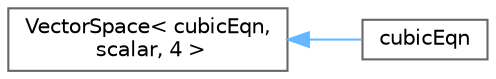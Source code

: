 digraph "Graphical Class Hierarchy"
{
 // LATEX_PDF_SIZE
  bgcolor="transparent";
  edge [fontname=Helvetica,fontsize=10,labelfontname=Helvetica,labelfontsize=10];
  node [fontname=Helvetica,fontsize=10,shape=box,height=0.2,width=0.4];
  rankdir="LR";
  Node0 [id="Node000000",label="VectorSpace\< cubicEqn,\l scalar, 4 \>",height=0.2,width=0.4,color="grey40", fillcolor="white", style="filled",URL="$classFoam_1_1VectorSpace.html",tooltip=" "];
  Node0 -> Node1 [id="edge5636_Node000000_Node000001",dir="back",color="steelblue1",style="solid",tooltip=" "];
  Node1 [id="Node000001",label="cubicEqn",height=0.2,width=0.4,color="grey40", fillcolor="white", style="filled",URL="$classFoam_1_1cubicEqn.html",tooltip="Container to encapsulate various operations for cubic equation of the forms with real coefficients:"];
}
